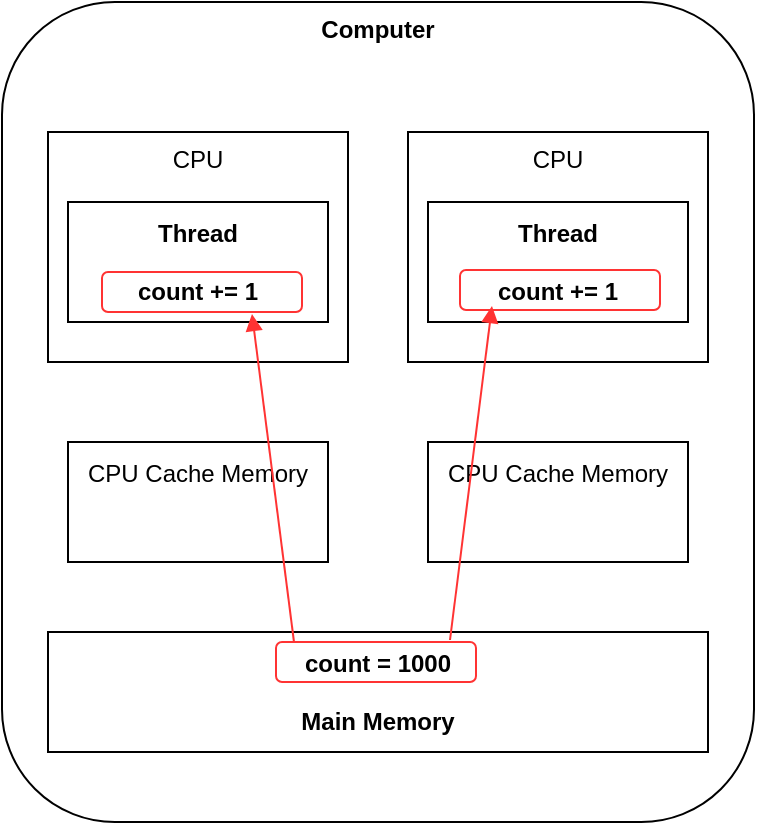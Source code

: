 <mxfile version="26.1.1">
  <diagram name="Page-1" id="zaHWJ8LTdjroq4gJZbKX">
    <mxGraphModel dx="1114" dy="878" grid="1" gridSize="10" guides="1" tooltips="1" connect="1" arrows="1" fold="1" page="1" pageScale="1" pageWidth="827" pageHeight="1169" math="0" shadow="0">
      <root>
        <mxCell id="0" />
        <mxCell id="1" parent="0" />
        <mxCell id="1tjnFUoKXLa7ZwsJB4gB-1" value="Computer" style="rounded=1;whiteSpace=wrap;html=1;fontStyle=1;verticalAlign=top;" vertex="1" parent="1">
          <mxGeometry x="143" y="90" width="376" height="410" as="geometry" />
        </mxCell>
        <mxCell id="1tjnFUoKXLa7ZwsJB4gB-2" value="CPU" style="rounded=0;whiteSpace=wrap;html=1;verticalAlign=top;" vertex="1" parent="1">
          <mxGeometry x="166" y="155" width="150" height="115" as="geometry" />
        </mxCell>
        <mxCell id="1tjnFUoKXLa7ZwsJB4gB-3" value="&lt;div&gt;&lt;span&gt;count = 1000&lt;/span&gt;&lt;/div&gt;&lt;div&gt;&lt;br&gt;&lt;/div&gt;Main Memory" style="rounded=0;whiteSpace=wrap;html=1;fontStyle=1" vertex="1" parent="1">
          <mxGeometry x="166" y="405" width="330" height="60" as="geometry" />
        </mxCell>
        <mxCell id="1tjnFUoKXLa7ZwsJB4gB-4" value="CPU Cache Memory&lt;div&gt;&lt;br&gt;&lt;/div&gt;&lt;div&gt;&lt;br&gt;&lt;/div&gt;" style="rounded=0;whiteSpace=wrap;html=1;fontStyle=0" vertex="1" parent="1">
          <mxGeometry x="176" y="310" width="130" height="60" as="geometry" />
        </mxCell>
        <mxCell id="1tjnFUoKXLa7ZwsJB4gB-5" value="Thread&lt;div&gt;&lt;br&gt;&lt;/div&gt;&lt;div&gt;&lt;span&gt;count += 1&lt;/span&gt;&lt;/div&gt;" style="rounded=0;whiteSpace=wrap;html=1;fontStyle=1" vertex="1" parent="1">
          <mxGeometry x="176" y="190" width="130" height="60" as="geometry" />
        </mxCell>
        <mxCell id="1tjnFUoKXLa7ZwsJB4gB-6" value="CPU" style="rounded=0;whiteSpace=wrap;html=1;verticalAlign=top;" vertex="1" parent="1">
          <mxGeometry x="346" y="155" width="150" height="115" as="geometry" />
        </mxCell>
        <mxCell id="1tjnFUoKXLa7ZwsJB4gB-7" value="CPU Cache Memory&lt;div&gt;&lt;br&gt;&lt;/div&gt;&lt;div&gt;&lt;br&gt;&lt;/div&gt;" style="rounded=0;whiteSpace=wrap;html=1;" vertex="1" parent="1">
          <mxGeometry x="356" y="310" width="130" height="60" as="geometry" />
        </mxCell>
        <mxCell id="1tjnFUoKXLa7ZwsJB4gB-8" value="Thread&lt;div&gt;&lt;br&gt;&lt;/div&gt;&lt;div&gt;count += 1&lt;/div&gt;" style="rounded=0;whiteSpace=wrap;html=1;fontStyle=1" vertex="1" parent="1">
          <mxGeometry x="356" y="190" width="130" height="60" as="geometry" />
        </mxCell>
        <mxCell id="1tjnFUoKXLa7ZwsJB4gB-9" value="" style="rounded=1;whiteSpace=wrap;html=1;strokeColor=#FF3333;fillColor=none;" vertex="1" parent="1">
          <mxGeometry x="280" y="410" width="100" height="20" as="geometry" />
        </mxCell>
        <mxCell id="1tjnFUoKXLa7ZwsJB4gB-10" value="" style="rounded=1;whiteSpace=wrap;html=1;strokeColor=#FF3333;fillColor=none;" vertex="1" parent="1">
          <mxGeometry x="193" y="225" width="100" height="20" as="geometry" />
        </mxCell>
        <mxCell id="1tjnFUoKXLa7ZwsJB4gB-11" value="" style="endArrow=block;html=1;rounded=0;exitX=0.09;exitY=-0.05;exitDx=0;exitDy=0;exitPerimeter=0;entryX=0.75;entryY=1;entryDx=0;entryDy=0;endFill=1;strokeColor=#FF3333;" edge="1" parent="1">
          <mxGeometry width="50" height="50" relative="1" as="geometry">
            <mxPoint x="289" y="410" as="sourcePoint" />
            <mxPoint x="268" y="246" as="targetPoint" />
          </mxGeometry>
        </mxCell>
        <mxCell id="1tjnFUoKXLa7ZwsJB4gB-23" value="" style="endArrow=block;html=1;rounded=0;exitX=0.09;exitY=-0.05;exitDx=0;exitDy=0;exitPerimeter=0;endFill=1;strokeColor=#FF3333;entryX=0.16;entryY=0.9;entryDx=0;entryDy=0;entryPerimeter=0;" edge="1" parent="1" target="1tjnFUoKXLa7ZwsJB4gB-24">
          <mxGeometry width="50" height="50" relative="1" as="geometry">
            <mxPoint x="367" y="409" as="sourcePoint" />
            <mxPoint x="377" y="250" as="targetPoint" />
          </mxGeometry>
        </mxCell>
        <mxCell id="1tjnFUoKXLa7ZwsJB4gB-24" value="" style="rounded=1;whiteSpace=wrap;html=1;strokeColor=#FF3333;fillColor=none;" vertex="1" parent="1">
          <mxGeometry x="372" y="224" width="100" height="20" as="geometry" />
        </mxCell>
      </root>
    </mxGraphModel>
  </diagram>
</mxfile>
